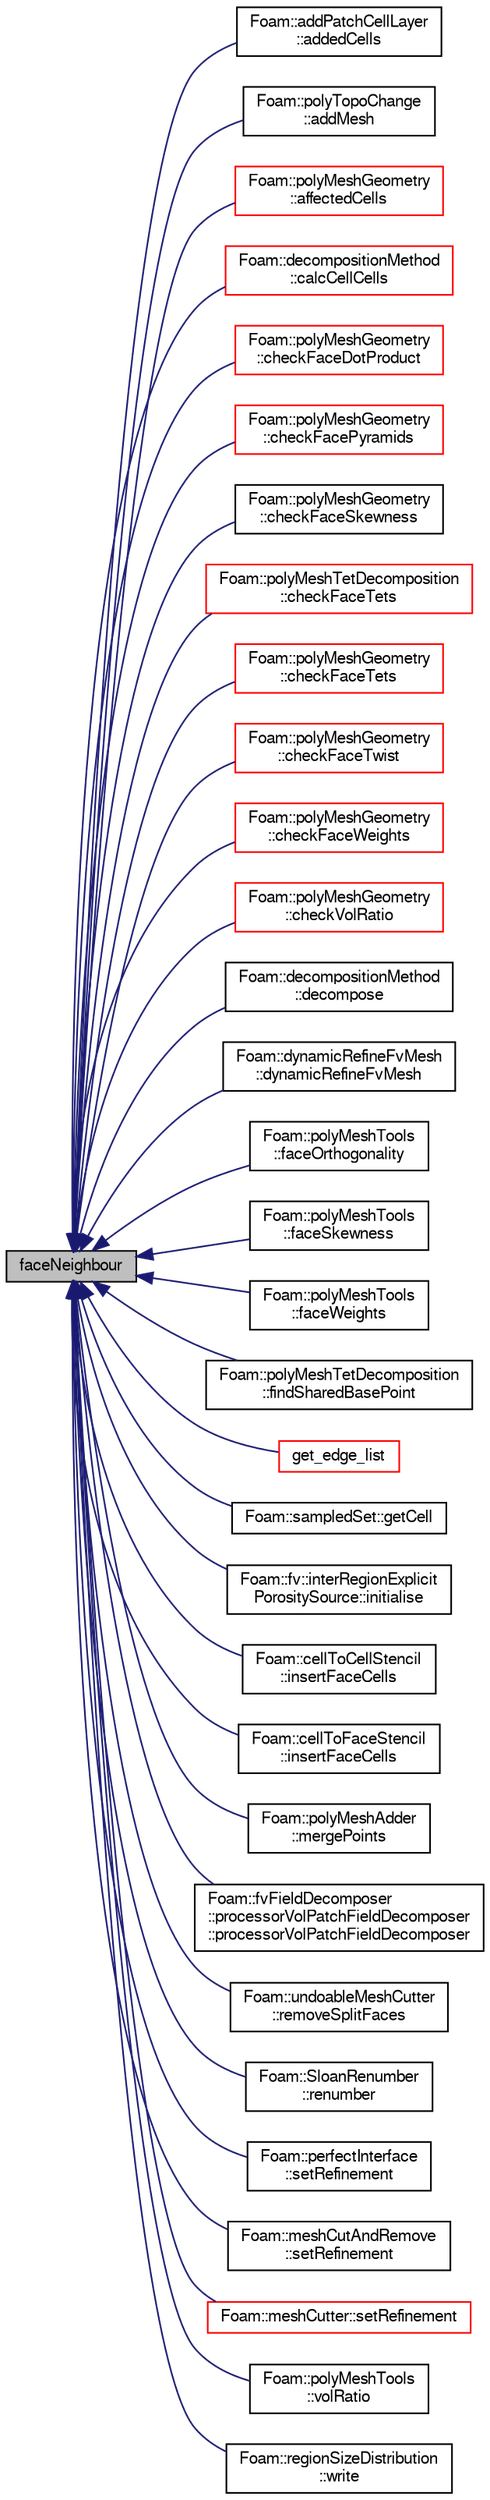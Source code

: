 digraph "faceNeighbour"
{
  bgcolor="transparent";
  edge [fontname="FreeSans",fontsize="10",labelfontname="FreeSans",labelfontsize="10"];
  node [fontname="FreeSans",fontsize="10",shape=record];
  rankdir="LR";
  Node1 [label="faceNeighbour",height=0.2,width=0.4,color="black", fillcolor="grey75", style="filled" fontcolor="black"];
  Node1 -> Node2 [dir="back",color="midnightblue",fontsize="10",style="solid",fontname="FreeSans"];
  Node2 [label="Foam::addPatchCellLayer\l::addedCells",height=0.2,width=0.4,color="black",URL="$a00025.html#a29ea16009a8b72691160bd22c6235108",tooltip="Helper: get added cells per patch face. "];
  Node1 -> Node3 [dir="back",color="midnightblue",fontsize="10",style="solid",fontname="FreeSans"];
  Node3 [label="Foam::polyTopoChange\l::addMesh",height=0.2,width=0.4,color="black",URL="$a01881.html#a1f97630a2e6369203b99c1d1d1c3cff3",tooltip="Add all points/faces/cells of mesh. Additional offset for patch. "];
  Node1 -> Node4 [dir="back",color="midnightblue",fontsize="10",style="solid",fontname="FreeSans"];
  Node4 [label="Foam::polyMeshGeometry\l::affectedCells",height=0.2,width=0.4,color="red",URL="$a01865.html#af5a651dc1cbf2df9601f576420a0cc3c",tooltip="Helper function: get affected cells from faces. "];
  Node1 -> Node5 [dir="back",color="midnightblue",fontsize="10",style="solid",fontname="FreeSans"];
  Node5 [label="Foam::decompositionMethod\l::calcCellCells",height=0.2,width=0.4,color="red",URL="$a00483.html#a86727d8c968e3ae5d8f394879e2b3c8a",tooltip="Helper: determine (local or global) cellCells from mesh. "];
  Node1 -> Node6 [dir="back",color="midnightblue",fontsize="10",style="solid",fontname="FreeSans"];
  Node6 [label="Foam::polyMeshGeometry\l::checkFaceDotProduct",height=0.2,width=0.4,color="red",URL="$a01865.html#a5014e575335db939bc66eb2fe32ac48f",tooltip="See primitiveMesh. "];
  Node1 -> Node7 [dir="back",color="midnightblue",fontsize="10",style="solid",fontname="FreeSans"];
  Node7 [label="Foam::polyMeshGeometry\l::checkFacePyramids",height=0.2,width=0.4,color="red",URL="$a01865.html#a185c3013142ff3facc41b31d9beef53a",tooltip="See primitiveMesh. "];
  Node1 -> Node8 [dir="back",color="midnightblue",fontsize="10",style="solid",fontname="FreeSans"];
  Node8 [label="Foam::polyMeshGeometry\l::checkFaceSkewness",height=0.2,width=0.4,color="black",URL="$a01865.html#a2df259c9e50de61beac65c3757c224eb",tooltip="See primitiveMesh. "];
  Node1 -> Node9 [dir="back",color="midnightblue",fontsize="10",style="solid",fontname="FreeSans"];
  Node9 [label="Foam::polyMeshTetDecomposition\l::checkFaceTets",height=0.2,width=0.4,color="red",URL="$a01867.html#a73ef5247a1e78210c08a4a9ef6222e9f",tooltip="Check face-decomposition tet volume. "];
  Node1 -> Node10 [dir="back",color="midnightblue",fontsize="10",style="solid",fontname="FreeSans"];
  Node10 [label="Foam::polyMeshGeometry\l::checkFaceTets",height=0.2,width=0.4,color="red",URL="$a01865.html#ac78de3d27453106d3cf818bda3fd90f4",tooltip="See primitiveMesh. "];
  Node1 -> Node11 [dir="back",color="midnightblue",fontsize="10",style="solid",fontname="FreeSans"];
  Node11 [label="Foam::polyMeshGeometry\l::checkFaceTwist",height=0.2,width=0.4,color="red",URL="$a01865.html#a1d15f5f7fdae54e4c34b03a0462cd535",tooltip="Triangle (from face-centre decomposition) normal v.s. "];
  Node1 -> Node12 [dir="back",color="midnightblue",fontsize="10",style="solid",fontname="FreeSans"];
  Node12 [label="Foam::polyMeshGeometry\l::checkFaceWeights",height=0.2,width=0.4,color="red",URL="$a01865.html#a6dbbfaac834107f888c95c13272d8d8a",tooltip="Interpolation weights (0.5 for regular mesh) "];
  Node1 -> Node13 [dir="back",color="midnightblue",fontsize="10",style="solid",fontname="FreeSans"];
  Node13 [label="Foam::polyMeshGeometry\l::checkVolRatio",height=0.2,width=0.4,color="red",URL="$a01865.html#aa63d73334ea3f55a0fd59896924c6eb5",tooltip="Cell volume ratio of neighbouring cells (1 for regular mesh) "];
  Node1 -> Node14 [dir="back",color="midnightblue",fontsize="10",style="solid",fontname="FreeSans"];
  Node14 [label="Foam::decompositionMethod\l::decompose",height=0.2,width=0.4,color="black",URL="$a00483.html#a9e5348f6d62778dc2721d9646d92c3d2"];
  Node1 -> Node15 [dir="back",color="midnightblue",fontsize="10",style="solid",fontname="FreeSans"];
  Node15 [label="Foam::dynamicRefineFvMesh\l::dynamicRefineFvMesh",height=0.2,width=0.4,color="black",URL="$a00584.html#adb7d4548e6fcf38f86bf13798cef53eb",tooltip="Construct from IOobject. "];
  Node1 -> Node16 [dir="back",color="midnightblue",fontsize="10",style="solid",fontname="FreeSans"];
  Node16 [label="Foam::polyMeshTools\l::faceOrthogonality",height=0.2,width=0.4,color="black",URL="$a01868.html#a1880e9d41ec6aba8b237d6ef3524d8b3",tooltip="Generate orthogonality field. (1 for fully orthogonal, &lt; 1 for. "];
  Node1 -> Node17 [dir="back",color="midnightblue",fontsize="10",style="solid",fontname="FreeSans"];
  Node17 [label="Foam::polyMeshTools\l::faceSkewness",height=0.2,width=0.4,color="black",URL="$a01868.html#a18dd96d4299c9cd56aa762e236a9af0d",tooltip="Generate skewness field. "];
  Node1 -> Node18 [dir="back",color="midnightblue",fontsize="10",style="solid",fontname="FreeSans"];
  Node18 [label="Foam::polyMeshTools\l::faceWeights",height=0.2,width=0.4,color="black",URL="$a01868.html#ab1b38c078f6a7f0be1e7b61f8b7cb28a",tooltip="Generate interpolation factors field. "];
  Node1 -> Node19 [dir="back",color="midnightblue",fontsize="10",style="solid",fontname="FreeSans"];
  Node19 [label="Foam::polyMeshTetDecomposition\l::findSharedBasePoint",height=0.2,width=0.4,color="black",URL="$a01867.html#ad4e02e3c659bd839be5f4e7a02d8b480",tooltip="As for findSharedBasePoint, but using neighbour cell. "];
  Node1 -> Node20 [dir="back",color="midnightblue",fontsize="10",style="solid",fontname="FreeSans"];
  Node20 [label="get_edge_list",height=0.2,width=0.4,color="red",URL="$a09147.html#ab8d5c21e20f8006d17bbfdd9749b8b86"];
  Node1 -> Node21 [dir="back",color="midnightblue",fontsize="10",style="solid",fontname="FreeSans"];
  Node21 [label="Foam::sampledSet::getCell",height=0.2,width=0.4,color="black",URL="$a02168.html#aedde35b00bd54453894c61f835617d4f",tooltip="Returns cell using face and containing sample. "];
  Node1 -> Node22 [dir="back",color="midnightblue",fontsize="10",style="solid",fontname="FreeSans"];
  Node22 [label="Foam::fv::interRegionExplicit\lPorositySource::initialise",height=0.2,width=0.4,color="black",URL="$a01126.html#a18abf8b19283101238a77c9e6865b673",tooltip="Initialise. "];
  Node1 -> Node23 [dir="back",color="midnightblue",fontsize="10",style="solid",fontname="FreeSans"];
  Node23 [label="Foam::cellToCellStencil\l::insertFaceCells",height=0.2,width=0.4,color="black",URL="$a00227.html#a2ceaba8d99391993b6db5c841992073e",tooltip="Collect cell neighbours of faces in global numbering. "];
  Node1 -> Node24 [dir="back",color="midnightblue",fontsize="10",style="solid",fontname="FreeSans"];
  Node24 [label="Foam::cellToFaceStencil\l::insertFaceCells",height=0.2,width=0.4,color="black",URL="$a00229.html#a2ceaba8d99391993b6db5c841992073e",tooltip="Collect cell neighbours of faces in global numbering. "];
  Node1 -> Node25 [dir="back",color="midnightblue",fontsize="10",style="solid",fontname="FreeSans"];
  Node25 [label="Foam::polyMeshAdder\l::mergePoints",height=0.2,width=0.4,color="black",URL="$a01862.html#a4a56041144898b62dd90a030e2143d1a",tooltip="Helper: Merge points. "];
  Node1 -> Node26 [dir="back",color="midnightblue",fontsize="10",style="solid",fontname="FreeSans"];
  Node26 [label="Foam::fvFieldDecomposer\l::processorVolPatchFieldDecomposer\l::processorVolPatchFieldDecomposer",height=0.2,width=0.4,color="black",URL="$a01941.html#a06c7a0c8590077c7e0b0b7b5f9ae3d76",tooltip="Construct given addressing. "];
  Node1 -> Node27 [dir="back",color="midnightblue",fontsize="10",style="solid",fontname="FreeSans"];
  Node27 [label="Foam::undoableMeshCutter\l::removeSplitFaces",height=0.2,width=0.4,color="black",URL="$a02663.html#afded860e134d9338c8bf9641a8c5e3c2",tooltip="Remove some refinement. Needs to be supplied subset of. "];
  Node1 -> Node28 [dir="back",color="midnightblue",fontsize="10",style="solid",fontname="FreeSans"];
  Node28 [label="Foam::SloanRenumber\l::renumber",height=0.2,width=0.4,color="black",URL="$a02276.html#a8c8c314aed6bcca51f2e7ae9a90f1b82",tooltip="Return the order in which cells need to be visited, i.e. "];
  Node1 -> Node29 [dir="back",color="midnightblue",fontsize="10",style="solid",fontname="FreeSans"];
  Node29 [label="Foam::perfectInterface\l::setRefinement",height=0.2,width=0.4,color="black",URL="$a01778.html#a9127fcee3341a601c9d07bee5d1e3738",tooltip="Insert the layer addition/removal instructions. "];
  Node1 -> Node30 [dir="back",color="midnightblue",fontsize="10",style="solid",fontname="FreeSans"];
  Node30 [label="Foam::meshCutAndRemove\l::setRefinement",height=0.2,width=0.4,color="black",URL="$a01419.html#a5b289474e53287a9460c322f12434dec",tooltip="Do actual cutting with cut description. Inserts mesh changes. "];
  Node1 -> Node31 [dir="back",color="midnightblue",fontsize="10",style="solid",fontname="FreeSans"];
  Node31 [label="Foam::meshCutter::setRefinement",height=0.2,width=0.4,color="red",URL="$a01420.html#ad6964ecaeb84631835d8a4e51bf706bb",tooltip="Do actual cutting with cut description. Inserts mesh changes. "];
  Node1 -> Node32 [dir="back",color="midnightblue",fontsize="10",style="solid",fontname="FreeSans"];
  Node32 [label="Foam::polyMeshTools\l::volRatio",height=0.2,width=0.4,color="black",URL="$a01868.html#abe000db3f13ec8421e2f048ced6105bd",tooltip="Generate volume ratio field. "];
  Node1 -> Node33 [dir="back",color="midnightblue",fontsize="10",style="solid",fontname="FreeSans"];
  Node33 [label="Foam::regionSizeDistribution\l::write",height=0.2,width=0.4,color="black",URL="$a02080.html#aac759501cf6c7895a70eecbef0226ae1",tooltip="Calculate the regionSizeDistribution and write. "];
}
